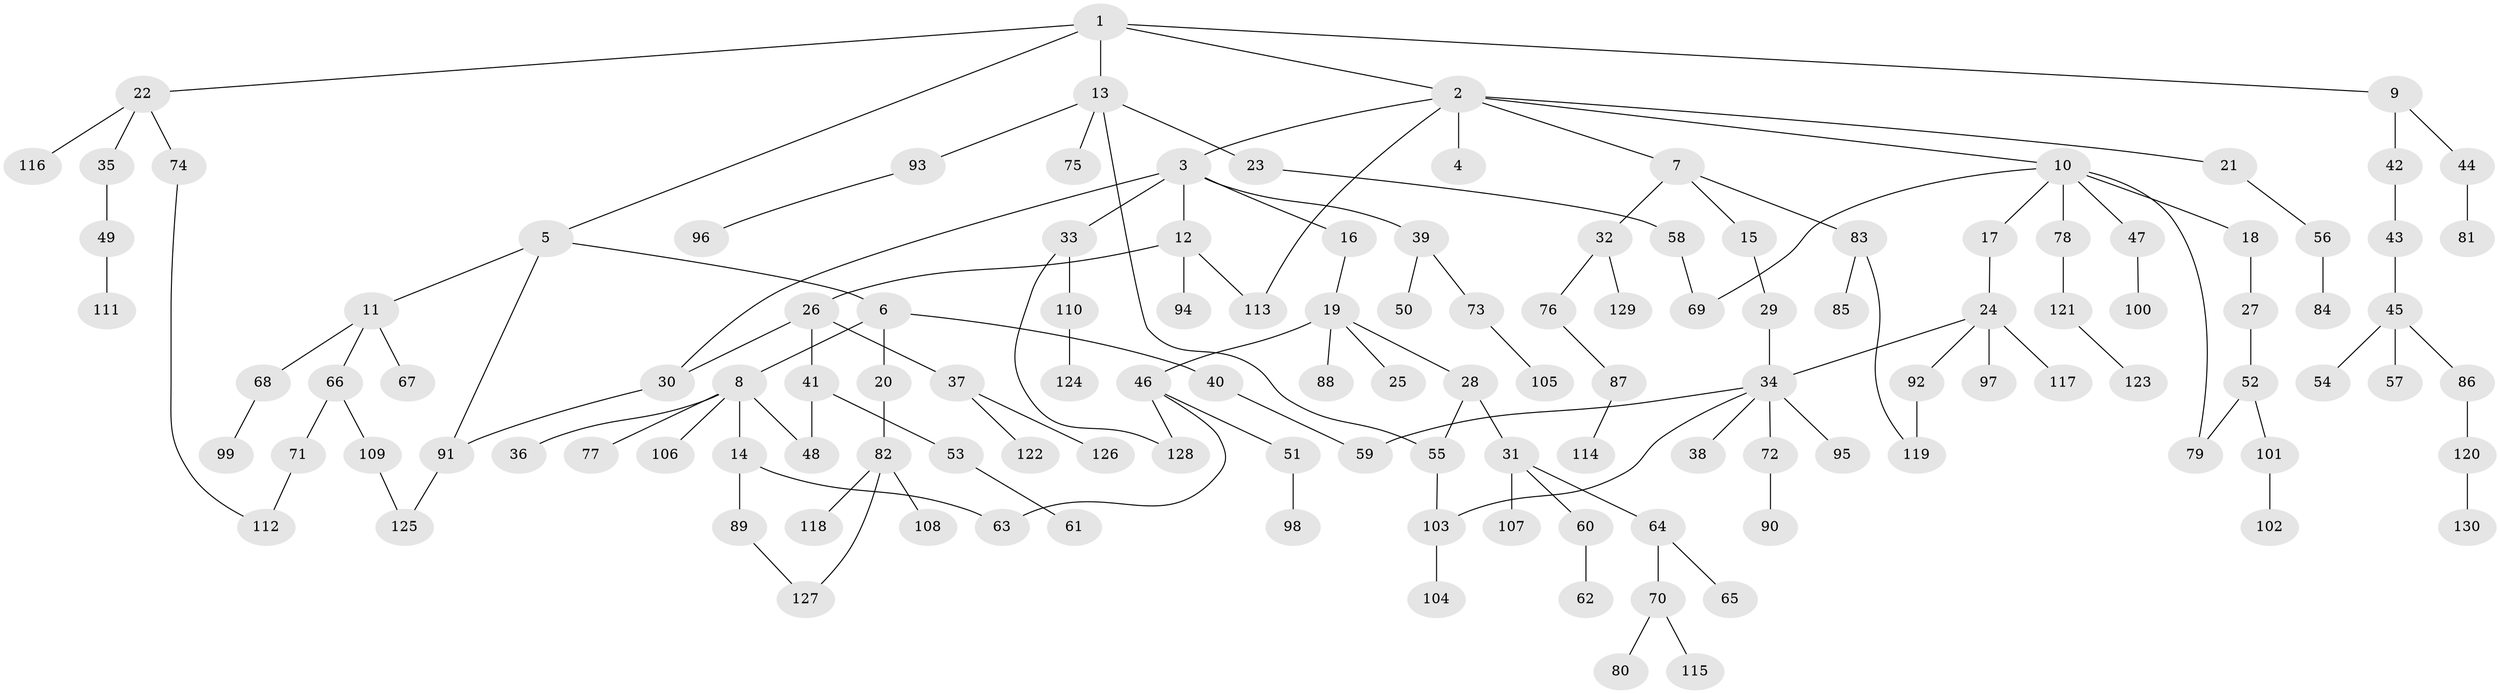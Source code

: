 // Generated by graph-tools (version 1.1) at 2025/13/03/09/25 04:13:16]
// undirected, 130 vertices, 145 edges
graph export_dot {
graph [start="1"]
  node [color=gray90,style=filled];
  1;
  2;
  3;
  4;
  5;
  6;
  7;
  8;
  9;
  10;
  11;
  12;
  13;
  14;
  15;
  16;
  17;
  18;
  19;
  20;
  21;
  22;
  23;
  24;
  25;
  26;
  27;
  28;
  29;
  30;
  31;
  32;
  33;
  34;
  35;
  36;
  37;
  38;
  39;
  40;
  41;
  42;
  43;
  44;
  45;
  46;
  47;
  48;
  49;
  50;
  51;
  52;
  53;
  54;
  55;
  56;
  57;
  58;
  59;
  60;
  61;
  62;
  63;
  64;
  65;
  66;
  67;
  68;
  69;
  70;
  71;
  72;
  73;
  74;
  75;
  76;
  77;
  78;
  79;
  80;
  81;
  82;
  83;
  84;
  85;
  86;
  87;
  88;
  89;
  90;
  91;
  92;
  93;
  94;
  95;
  96;
  97;
  98;
  99;
  100;
  101;
  102;
  103;
  104;
  105;
  106;
  107;
  108;
  109;
  110;
  111;
  112;
  113;
  114;
  115;
  116;
  117;
  118;
  119;
  120;
  121;
  122;
  123;
  124;
  125;
  126;
  127;
  128;
  129;
  130;
  1 -- 2;
  1 -- 5;
  1 -- 9;
  1 -- 13;
  1 -- 22;
  2 -- 3;
  2 -- 4;
  2 -- 7;
  2 -- 10;
  2 -- 21;
  2 -- 113;
  3 -- 12;
  3 -- 16;
  3 -- 30;
  3 -- 33;
  3 -- 39;
  5 -- 6;
  5 -- 11;
  5 -- 91;
  6 -- 8;
  6 -- 20;
  6 -- 40;
  7 -- 15;
  7 -- 32;
  7 -- 83;
  8 -- 14;
  8 -- 36;
  8 -- 77;
  8 -- 106;
  8 -- 48;
  9 -- 42;
  9 -- 44;
  10 -- 17;
  10 -- 18;
  10 -- 47;
  10 -- 78;
  10 -- 79;
  10 -- 69;
  11 -- 66;
  11 -- 67;
  11 -- 68;
  12 -- 26;
  12 -- 94;
  12 -- 113;
  13 -- 23;
  13 -- 55;
  13 -- 75;
  13 -- 93;
  14 -- 89;
  14 -- 63;
  15 -- 29;
  16 -- 19;
  17 -- 24;
  18 -- 27;
  19 -- 25;
  19 -- 28;
  19 -- 46;
  19 -- 88;
  20 -- 82;
  21 -- 56;
  22 -- 35;
  22 -- 74;
  22 -- 116;
  23 -- 58;
  24 -- 34;
  24 -- 92;
  24 -- 97;
  24 -- 117;
  26 -- 37;
  26 -- 41;
  26 -- 30;
  27 -- 52;
  28 -- 31;
  28 -- 55;
  29 -- 34;
  30 -- 91;
  31 -- 60;
  31 -- 64;
  31 -- 107;
  32 -- 76;
  32 -- 129;
  33 -- 110;
  33 -- 128;
  34 -- 38;
  34 -- 72;
  34 -- 95;
  34 -- 103;
  34 -- 59;
  35 -- 49;
  37 -- 122;
  37 -- 126;
  39 -- 50;
  39 -- 73;
  40 -- 59;
  41 -- 48;
  41 -- 53;
  42 -- 43;
  43 -- 45;
  44 -- 81;
  45 -- 54;
  45 -- 57;
  45 -- 86;
  46 -- 51;
  46 -- 63;
  46 -- 128;
  47 -- 100;
  49 -- 111;
  51 -- 98;
  52 -- 101;
  52 -- 79;
  53 -- 61;
  55 -- 103;
  56 -- 84;
  58 -- 69;
  60 -- 62;
  64 -- 65;
  64 -- 70;
  66 -- 71;
  66 -- 109;
  68 -- 99;
  70 -- 80;
  70 -- 115;
  71 -- 112;
  72 -- 90;
  73 -- 105;
  74 -- 112;
  76 -- 87;
  78 -- 121;
  82 -- 108;
  82 -- 118;
  82 -- 127;
  83 -- 85;
  83 -- 119;
  86 -- 120;
  87 -- 114;
  89 -- 127;
  91 -- 125;
  92 -- 119;
  93 -- 96;
  101 -- 102;
  103 -- 104;
  109 -- 125;
  110 -- 124;
  120 -- 130;
  121 -- 123;
}
